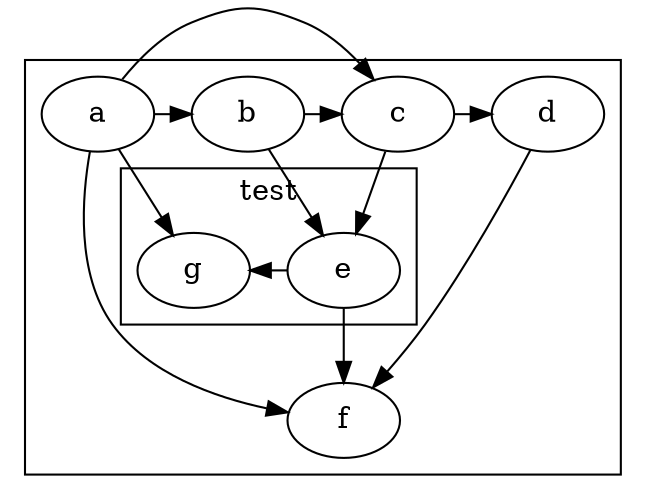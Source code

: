 digraph G {
subgraph cluster_A {
e;
c;

subgraph cluster_B {
label="test"
subgraph {
rank=same
e->g
}
}

subgraph {

rank=same
a->b->c->d

}

subgraph {
c->e
d->f
e->f
}



a->c
b->e

a->f
a->g
}


}